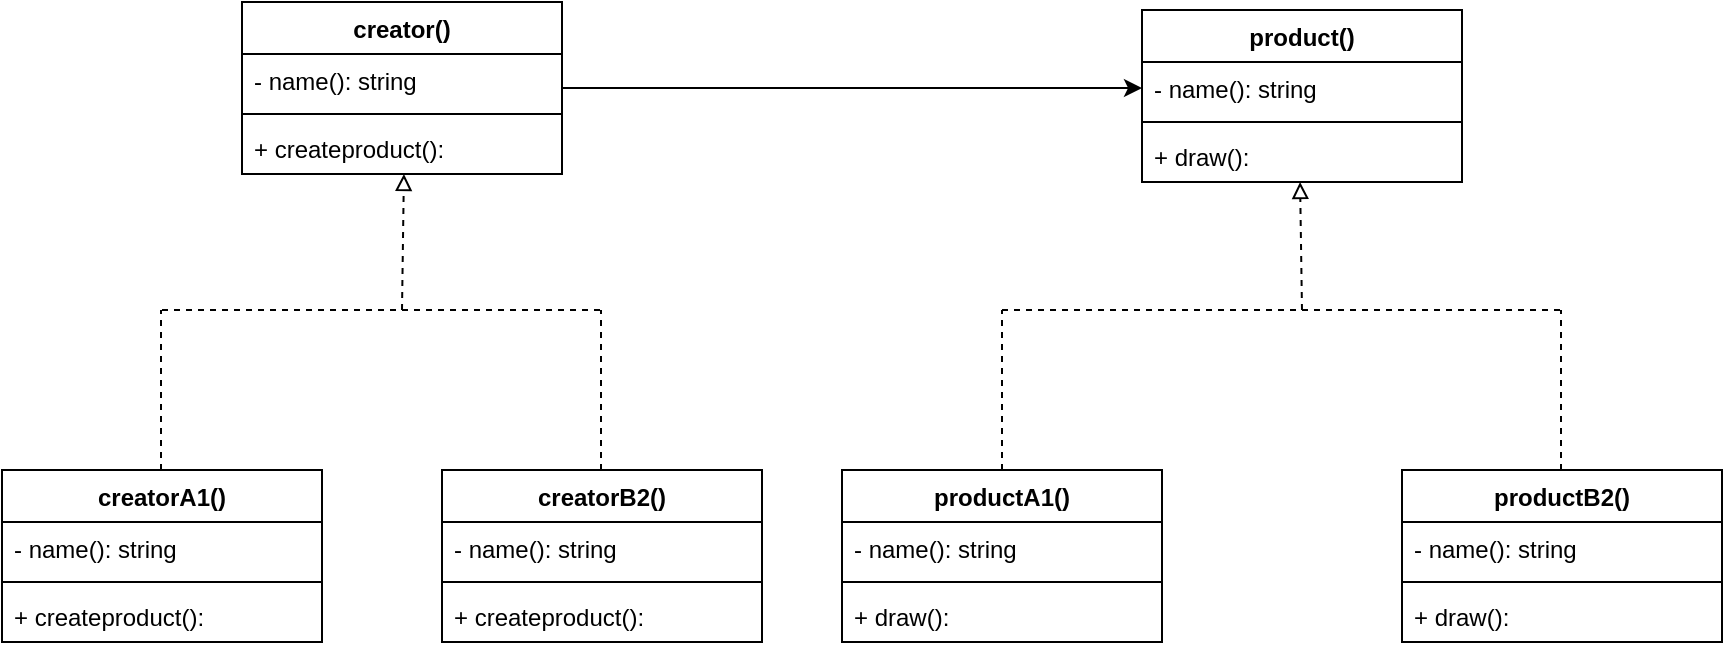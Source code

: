 <mxfile version="26.2.9">
  <diagram name="Страница — 1" id="985v0JyiiaIcTZhBHemQ">
    <mxGraphModel dx="2247" dy="794" grid="1" gridSize="10" guides="1" tooltips="1" connect="1" arrows="1" fold="1" page="1" pageScale="1" pageWidth="827" pageHeight="1169" math="0" shadow="0">
      <root>
        <mxCell id="0" />
        <mxCell id="1" parent="0" />
        <mxCell id="5CFhRxxEh0NcYM2rY6tN-1" value="product()" style="swimlane;fontStyle=1;align=center;verticalAlign=top;childLayout=stackLayout;horizontal=1;startSize=26;horizontalStack=0;resizeParent=1;resizeParentMax=0;resizeLast=0;collapsible=1;marginBottom=0;whiteSpace=wrap;html=1;" vertex="1" parent="1">
          <mxGeometry x="390" y="290" width="160" height="86" as="geometry" />
        </mxCell>
        <mxCell id="5CFhRxxEh0NcYM2rY6tN-2" value="- name(): string" style="text;strokeColor=none;fillColor=none;align=left;verticalAlign=top;spacingLeft=4;spacingRight=4;overflow=hidden;rotatable=0;points=[[0,0.5],[1,0.5]];portConstraint=eastwest;whiteSpace=wrap;html=1;" vertex="1" parent="5CFhRxxEh0NcYM2rY6tN-1">
          <mxGeometry y="26" width="160" height="26" as="geometry" />
        </mxCell>
        <mxCell id="5CFhRxxEh0NcYM2rY6tN-3" value="" style="line;strokeWidth=1;fillColor=none;align=left;verticalAlign=middle;spacingTop=-1;spacingLeft=3;spacingRight=3;rotatable=0;labelPosition=right;points=[];portConstraint=eastwest;strokeColor=inherit;" vertex="1" parent="5CFhRxxEh0NcYM2rY6tN-1">
          <mxGeometry y="52" width="160" height="8" as="geometry" />
        </mxCell>
        <mxCell id="5CFhRxxEh0NcYM2rY6tN-4" value="+ draw():" style="text;strokeColor=none;fillColor=none;align=left;verticalAlign=top;spacingLeft=4;spacingRight=4;overflow=hidden;rotatable=0;points=[[0,0.5],[1,0.5]];portConstraint=eastwest;whiteSpace=wrap;html=1;" vertex="1" parent="5CFhRxxEh0NcYM2rY6tN-1">
          <mxGeometry y="60" width="160" height="26" as="geometry" />
        </mxCell>
        <mxCell id="5CFhRxxEh0NcYM2rY6tN-5" value="productA1()" style="swimlane;fontStyle=1;align=center;verticalAlign=top;childLayout=stackLayout;horizontal=1;startSize=26;horizontalStack=0;resizeParent=1;resizeParentMax=0;resizeLast=0;collapsible=1;marginBottom=0;whiteSpace=wrap;html=1;" vertex="1" parent="1">
          <mxGeometry x="240" y="520" width="160" height="86" as="geometry" />
        </mxCell>
        <mxCell id="5CFhRxxEh0NcYM2rY6tN-6" value="- name(): string" style="text;strokeColor=none;fillColor=none;align=left;verticalAlign=top;spacingLeft=4;spacingRight=4;overflow=hidden;rotatable=0;points=[[0,0.5],[1,0.5]];portConstraint=eastwest;whiteSpace=wrap;html=1;" vertex="1" parent="5CFhRxxEh0NcYM2rY6tN-5">
          <mxGeometry y="26" width="160" height="26" as="geometry" />
        </mxCell>
        <mxCell id="5CFhRxxEh0NcYM2rY6tN-7" value="" style="line;strokeWidth=1;fillColor=none;align=left;verticalAlign=middle;spacingTop=-1;spacingLeft=3;spacingRight=3;rotatable=0;labelPosition=right;points=[];portConstraint=eastwest;strokeColor=inherit;" vertex="1" parent="5CFhRxxEh0NcYM2rY6tN-5">
          <mxGeometry y="52" width="160" height="8" as="geometry" />
        </mxCell>
        <mxCell id="5CFhRxxEh0NcYM2rY6tN-8" value="+ draw():&amp;nbsp;" style="text;strokeColor=none;fillColor=none;align=left;verticalAlign=top;spacingLeft=4;spacingRight=4;overflow=hidden;rotatable=0;points=[[0,0.5],[1,0.5]];portConstraint=eastwest;whiteSpace=wrap;html=1;" vertex="1" parent="5CFhRxxEh0NcYM2rY6tN-5">
          <mxGeometry y="60" width="160" height="26" as="geometry" />
        </mxCell>
        <mxCell id="5CFhRxxEh0NcYM2rY6tN-13" value="productB2()" style="swimlane;fontStyle=1;align=center;verticalAlign=top;childLayout=stackLayout;horizontal=1;startSize=26;horizontalStack=0;resizeParent=1;resizeParentMax=0;resizeLast=0;collapsible=1;marginBottom=0;whiteSpace=wrap;html=1;" vertex="1" parent="1">
          <mxGeometry x="520" y="520" width="160" height="86" as="geometry" />
        </mxCell>
        <mxCell id="5CFhRxxEh0NcYM2rY6tN-14" value="- name(): string" style="text;strokeColor=none;fillColor=none;align=left;verticalAlign=top;spacingLeft=4;spacingRight=4;overflow=hidden;rotatable=0;points=[[0,0.5],[1,0.5]];portConstraint=eastwest;whiteSpace=wrap;html=1;" vertex="1" parent="5CFhRxxEh0NcYM2rY6tN-13">
          <mxGeometry y="26" width="160" height="26" as="geometry" />
        </mxCell>
        <mxCell id="5CFhRxxEh0NcYM2rY6tN-15" value="" style="line;strokeWidth=1;fillColor=none;align=left;verticalAlign=middle;spacingTop=-1;spacingLeft=3;spacingRight=3;rotatable=0;labelPosition=right;points=[];portConstraint=eastwest;strokeColor=inherit;" vertex="1" parent="5CFhRxxEh0NcYM2rY6tN-13">
          <mxGeometry y="52" width="160" height="8" as="geometry" />
        </mxCell>
        <mxCell id="5CFhRxxEh0NcYM2rY6tN-16" value="+ draw():&amp;nbsp;" style="text;strokeColor=none;fillColor=none;align=left;verticalAlign=top;spacingLeft=4;spacingRight=4;overflow=hidden;rotatable=0;points=[[0,0.5],[1,0.5]];portConstraint=eastwest;whiteSpace=wrap;html=1;" vertex="1" parent="5CFhRxxEh0NcYM2rY6tN-13">
          <mxGeometry y="60" width="160" height="26" as="geometry" />
        </mxCell>
        <mxCell id="5CFhRxxEh0NcYM2rY6tN-17" value="" style="endArrow=none;dashed=1;html=1;rounded=0;" edge="1" parent="1">
          <mxGeometry width="50" height="50" relative="1" as="geometry">
            <mxPoint x="320" y="520" as="sourcePoint" />
            <mxPoint x="320" y="440" as="targetPoint" />
          </mxGeometry>
        </mxCell>
        <mxCell id="5CFhRxxEh0NcYM2rY6tN-18" value="" style="endArrow=none;dashed=1;html=1;rounded=0;" edge="1" parent="1">
          <mxGeometry width="50" height="50" relative="1" as="geometry">
            <mxPoint x="599.5" y="520" as="sourcePoint" />
            <mxPoint x="599.5" y="440" as="targetPoint" />
          </mxGeometry>
        </mxCell>
        <mxCell id="5CFhRxxEh0NcYM2rY6tN-19" value="" style="endArrow=none;dashed=1;html=1;rounded=0;" edge="1" parent="1">
          <mxGeometry width="50" height="50" relative="1" as="geometry">
            <mxPoint x="320" y="440" as="sourcePoint" />
            <mxPoint x="600" y="440" as="targetPoint" />
          </mxGeometry>
        </mxCell>
        <mxCell id="5CFhRxxEh0NcYM2rY6tN-20" value="" style="endArrow=block;dashed=1;html=1;rounded=0;entryX=0.494;entryY=1;entryDx=0;entryDy=0;entryPerimeter=0;endFill=0;" edge="1" parent="1" target="5CFhRxxEh0NcYM2rY6tN-4">
          <mxGeometry width="50" height="50" relative="1" as="geometry">
            <mxPoint x="470" y="440" as="sourcePoint" />
            <mxPoint x="520" y="390" as="targetPoint" />
          </mxGeometry>
        </mxCell>
        <mxCell id="5CFhRxxEh0NcYM2rY6tN-25" style="edgeStyle=orthogonalEdgeStyle;rounded=0;orthogonalLoop=1;jettySize=auto;html=1;entryX=0;entryY=0.5;entryDx=0;entryDy=0;" edge="1" parent="1" source="5CFhRxxEh0NcYM2rY6tN-21" target="5CFhRxxEh0NcYM2rY6tN-2">
          <mxGeometry relative="1" as="geometry" />
        </mxCell>
        <mxCell id="5CFhRxxEh0NcYM2rY6tN-21" value="creator()" style="swimlane;fontStyle=1;align=center;verticalAlign=top;childLayout=stackLayout;horizontal=1;startSize=26;horizontalStack=0;resizeParent=1;resizeParentMax=0;resizeLast=0;collapsible=1;marginBottom=0;whiteSpace=wrap;html=1;" vertex="1" parent="1">
          <mxGeometry x="-60" y="286" width="160" height="86" as="geometry" />
        </mxCell>
        <mxCell id="5CFhRxxEh0NcYM2rY6tN-22" value="- name(): string" style="text;strokeColor=none;fillColor=none;align=left;verticalAlign=top;spacingLeft=4;spacingRight=4;overflow=hidden;rotatable=0;points=[[0,0.5],[1,0.5]];portConstraint=eastwest;whiteSpace=wrap;html=1;" vertex="1" parent="5CFhRxxEh0NcYM2rY6tN-21">
          <mxGeometry y="26" width="160" height="26" as="geometry" />
        </mxCell>
        <mxCell id="5CFhRxxEh0NcYM2rY6tN-23" value="" style="line;strokeWidth=1;fillColor=none;align=left;verticalAlign=middle;spacingTop=-1;spacingLeft=3;spacingRight=3;rotatable=0;labelPosition=right;points=[];portConstraint=eastwest;strokeColor=inherit;" vertex="1" parent="5CFhRxxEh0NcYM2rY6tN-21">
          <mxGeometry y="52" width="160" height="8" as="geometry" />
        </mxCell>
        <mxCell id="5CFhRxxEh0NcYM2rY6tN-24" value="+ createproduct():" style="text;strokeColor=none;fillColor=none;align=left;verticalAlign=top;spacingLeft=4;spacingRight=4;overflow=hidden;rotatable=0;points=[[0,0.5],[1,0.5]];portConstraint=eastwest;whiteSpace=wrap;html=1;" vertex="1" parent="5CFhRxxEh0NcYM2rY6tN-21">
          <mxGeometry y="60" width="160" height="26" as="geometry" />
        </mxCell>
        <mxCell id="5CFhRxxEh0NcYM2rY6tN-27" value="creatorA1()" style="swimlane;fontStyle=1;align=center;verticalAlign=top;childLayout=stackLayout;horizontal=1;startSize=26;horizontalStack=0;resizeParent=1;resizeParentMax=0;resizeLast=0;collapsible=1;marginBottom=0;whiteSpace=wrap;html=1;" vertex="1" parent="1">
          <mxGeometry x="-180" y="520" width="160" height="86" as="geometry" />
        </mxCell>
        <mxCell id="5CFhRxxEh0NcYM2rY6tN-28" value="- name(): string" style="text;strokeColor=none;fillColor=none;align=left;verticalAlign=top;spacingLeft=4;spacingRight=4;overflow=hidden;rotatable=0;points=[[0,0.5],[1,0.5]];portConstraint=eastwest;whiteSpace=wrap;html=1;" vertex="1" parent="5CFhRxxEh0NcYM2rY6tN-27">
          <mxGeometry y="26" width="160" height="26" as="geometry" />
        </mxCell>
        <mxCell id="5CFhRxxEh0NcYM2rY6tN-29" value="" style="line;strokeWidth=1;fillColor=none;align=left;verticalAlign=middle;spacingTop=-1;spacingLeft=3;spacingRight=3;rotatable=0;labelPosition=right;points=[];portConstraint=eastwest;strokeColor=inherit;" vertex="1" parent="5CFhRxxEh0NcYM2rY6tN-27">
          <mxGeometry y="52" width="160" height="8" as="geometry" />
        </mxCell>
        <mxCell id="5CFhRxxEh0NcYM2rY6tN-30" value="+ createproduct():" style="text;strokeColor=none;fillColor=none;align=left;verticalAlign=top;spacingLeft=4;spacingRight=4;overflow=hidden;rotatable=0;points=[[0,0.5],[1,0.5]];portConstraint=eastwest;whiteSpace=wrap;html=1;" vertex="1" parent="5CFhRxxEh0NcYM2rY6tN-27">
          <mxGeometry y="60" width="160" height="26" as="geometry" />
        </mxCell>
        <mxCell id="5CFhRxxEh0NcYM2rY6tN-31" value="creatorB2()" style="swimlane;fontStyle=1;align=center;verticalAlign=top;childLayout=stackLayout;horizontal=1;startSize=26;horizontalStack=0;resizeParent=1;resizeParentMax=0;resizeLast=0;collapsible=1;marginBottom=0;whiteSpace=wrap;html=1;" vertex="1" parent="1">
          <mxGeometry x="40" y="520" width="160" height="86" as="geometry" />
        </mxCell>
        <mxCell id="5CFhRxxEh0NcYM2rY6tN-32" value="- name(): string" style="text;strokeColor=none;fillColor=none;align=left;verticalAlign=top;spacingLeft=4;spacingRight=4;overflow=hidden;rotatable=0;points=[[0,0.5],[1,0.5]];portConstraint=eastwest;whiteSpace=wrap;html=1;" vertex="1" parent="5CFhRxxEh0NcYM2rY6tN-31">
          <mxGeometry y="26" width="160" height="26" as="geometry" />
        </mxCell>
        <mxCell id="5CFhRxxEh0NcYM2rY6tN-33" value="" style="line;strokeWidth=1;fillColor=none;align=left;verticalAlign=middle;spacingTop=-1;spacingLeft=3;spacingRight=3;rotatable=0;labelPosition=right;points=[];portConstraint=eastwest;strokeColor=inherit;" vertex="1" parent="5CFhRxxEh0NcYM2rY6tN-31">
          <mxGeometry y="52" width="160" height="8" as="geometry" />
        </mxCell>
        <mxCell id="5CFhRxxEh0NcYM2rY6tN-34" value="+ createproduct():" style="text;strokeColor=none;fillColor=none;align=left;verticalAlign=top;spacingLeft=4;spacingRight=4;overflow=hidden;rotatable=0;points=[[0,0.5],[1,0.5]];portConstraint=eastwest;whiteSpace=wrap;html=1;" vertex="1" parent="5CFhRxxEh0NcYM2rY6tN-31">
          <mxGeometry y="60" width="160" height="26" as="geometry" />
        </mxCell>
        <mxCell id="5CFhRxxEh0NcYM2rY6tN-35" value="" style="endArrow=none;dashed=1;html=1;rounded=0;" edge="1" parent="1">
          <mxGeometry width="50" height="50" relative="1" as="geometry">
            <mxPoint x="119.5" y="520" as="sourcePoint" />
            <mxPoint x="119.5" y="440" as="targetPoint" />
          </mxGeometry>
        </mxCell>
        <mxCell id="5CFhRxxEh0NcYM2rY6tN-36" value="" style="endArrow=none;dashed=1;html=1;rounded=0;" edge="1" parent="1">
          <mxGeometry width="50" height="50" relative="1" as="geometry">
            <mxPoint x="-100.5" y="520" as="sourcePoint" />
            <mxPoint x="-100.5" y="440" as="targetPoint" />
          </mxGeometry>
        </mxCell>
        <mxCell id="5CFhRxxEh0NcYM2rY6tN-37" value="" style="endArrow=none;dashed=1;html=1;rounded=0;" edge="1" parent="1">
          <mxGeometry width="50" height="50" relative="1" as="geometry">
            <mxPoint x="-100" y="440" as="sourcePoint" />
            <mxPoint x="120" y="440" as="targetPoint" />
          </mxGeometry>
        </mxCell>
        <mxCell id="5CFhRxxEh0NcYM2rY6tN-38" value="" style="endArrow=block;dashed=1;html=1;rounded=0;entryX=0.506;entryY=1;entryDx=0;entryDy=0;entryPerimeter=0;endFill=0;" edge="1" parent="1" target="5CFhRxxEh0NcYM2rY6tN-24">
          <mxGeometry width="50" height="50" relative="1" as="geometry">
            <mxPoint x="20" y="440" as="sourcePoint" />
            <mxPoint x="20" y="370" as="targetPoint" />
          </mxGeometry>
        </mxCell>
      </root>
    </mxGraphModel>
  </diagram>
</mxfile>
